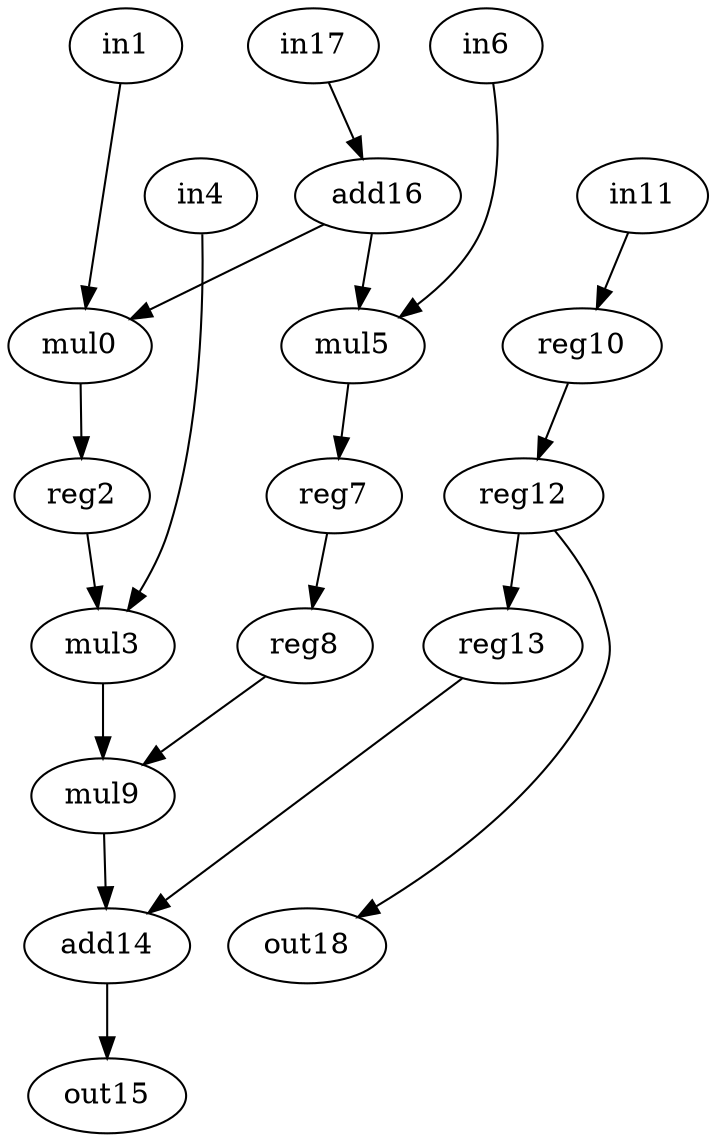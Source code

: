 digraph g {
0 [label = mul0;op = mul;]
1 [label = in1;op = in;]
2 [label = reg10;op = reg;]
3 [label = in11;op = in;]
4 [label = reg12;op = reg;]
5 [label = reg13;op = reg;]
6 [label = add14;op = add;]
7 [label = out15;op = out;]
8 [label = add16;op = addi;value = 2;]
9 [label = in17;op = in;]
10 [label = out18;op = out;]
11 [label = reg2;op = reg;]
12 [label = mul3;op = mul;]
13 [label = in4;op = in;]
14 [label = mul5;op = mul;]
15 [label = in6;op = in;]
16 [label = reg7;op = reg;]
17 [label = reg8;op = reg;]
18 [label = mul9;op = mul;]
6 -> 7 [port=0; weight=0;]
18 -> 6 [port=0; weight=0;]
17 -> 18 [port=0; weight=0;]
16 -> 17 [port=0; weight=0;]
14 -> 16 [port=0; weight=0;]
15 -> 14 [port=0; weight=0;]
8 -> 14 [port=1; weight=0;]
8 -> 0 [port=0; weight=0;]
1 -> 0 [port=1; weight=0;]
0 -> 11 [port=0; weight=0;]
11 -> 12 [port=0; weight=0;]
13 -> 12 [port=1; weight=0;]
12 -> 18 [port=1; weight=4;]
9 -> 8 [port=0; weight=0;]
5 -> 6 [port=1; weight=0;]
4 -> 5 [port=0; weight=0;]
4 -> 10 [port=0; weight=0;]
2 -> 4 [port=0; weight=0;]
3 -> 2 [port=0; weight=0;]
}

